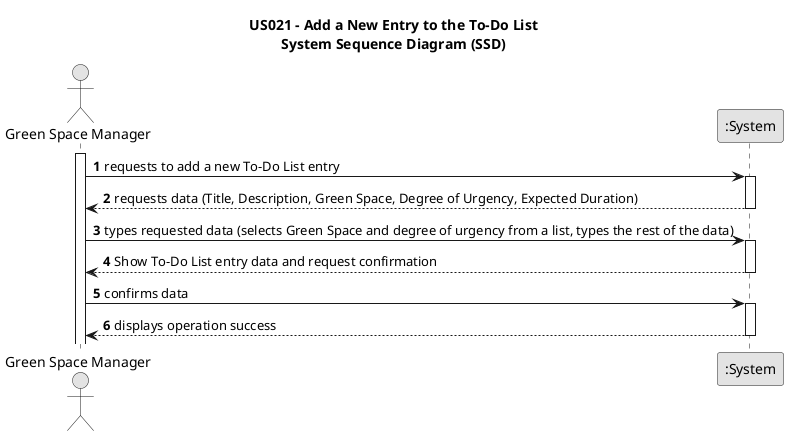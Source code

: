 @startuml
skinparam monochrome true
skinparam packageStyle rectangle
skinparam shadowing false

title US021 - Add a New Entry to the To-Do List\nSystem Sequence Diagram (SSD)

autonumber

actor "Green Space Manager" as GSM
participant ":System" as System

activate GSM

    GSM -> System : requests to add a new To-Do List entry
    activate System

        System --> GSM : requests data (Title, Description, Green Space, Degree of Urgency, Expected Duration)
    deactivate System

    GSM -> System : types requested data (selects Green Space and degree of urgency from a list, types the rest of the data)
    activate System

        System --> GSM : Show To-Do List entry data and request confirmation
        deactivate System

        GSM -> System : confirms data
        activate System

        System --> GSM : displays operation success
        
    deactivate System

@enduml
